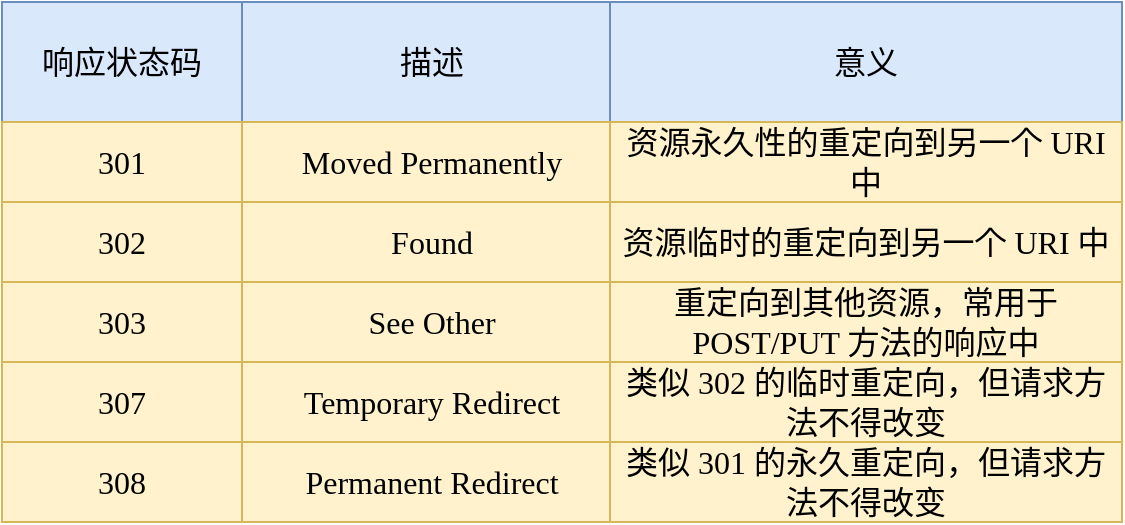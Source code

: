 <mxfile version="14.4.0" type="github">
  <diagram id="Aa-ynSinehAqvtTTWTuL" name="第 1 页">
    <mxGraphModel dx="830" dy="541" grid="1" gridSize="10" guides="1" tooltips="1" connect="1" arrows="1" fold="1" page="1" pageScale="1" pageWidth="827" pageHeight="1169" math="0" shadow="0">
      <root>
        <mxCell id="0" />
        <mxCell id="1" parent="0" />
        <mxCell id="v3veHn6MYHzDtGuoauzr-1" value="响应状态码" style="rounded=0;whiteSpace=wrap;fontSize=16;fontFamily=Times New Roman;html=1;fillColor=#dae8fc;strokeColor=#6c8ebf;" vertex="1" parent="1">
          <mxGeometry x="110" y="110" width="120" height="60" as="geometry" />
        </mxCell>
        <mxCell id="v3veHn6MYHzDtGuoauzr-2" value="描述" style="rounded=0;whiteSpace=wrap;fontSize=16;fontFamily=Times New Roman;html=1;fillColor=#dae8fc;strokeColor=#6c8ebf;" vertex="1" parent="1">
          <mxGeometry x="230" y="110" width="190" height="60" as="geometry" />
        </mxCell>
        <mxCell id="v3veHn6MYHzDtGuoauzr-3" value="意义" style="rounded=0;whiteSpace=wrap;fontSize=16;fontFamily=Times New Roman;html=1;fillColor=#dae8fc;strokeColor=#6c8ebf;" vertex="1" parent="1">
          <mxGeometry x="414" y="110" width="256" height="60" as="geometry" />
        </mxCell>
        <mxCell id="v3veHn6MYHzDtGuoauzr-4" value="301" style="rounded=0;whiteSpace=wrap;fontSize=16;fontFamily=Times New Roman;html=1;fillColor=#fff2cc;strokeColor=#d6b656;" vertex="1" parent="1">
          <mxGeometry x="110" y="170" width="120" height="40" as="geometry" />
        </mxCell>
        <mxCell id="v3veHn6MYHzDtGuoauzr-6" value="302" style="rounded=0;whiteSpace=wrap;fontSize=16;fontFamily=Times New Roman;html=1;fillColor=#fff2cc;strokeColor=#d6b656;" vertex="1" parent="1">
          <mxGeometry x="110" y="210" width="120" height="40" as="geometry" />
        </mxCell>
        <mxCell id="v3veHn6MYHzDtGuoauzr-7" value="303" style="rounded=0;whiteSpace=wrap;fontSize=16;fontFamily=Times New Roman;html=1;fillColor=#fff2cc;strokeColor=#d6b656;" vertex="1" parent="1">
          <mxGeometry x="110" y="250" width="120" height="40" as="geometry" />
        </mxCell>
        <mxCell id="v3veHn6MYHzDtGuoauzr-8" value="307" style="rounded=0;whiteSpace=wrap;fontSize=16;fontFamily=Times New Roman;html=1;fillColor=#fff2cc;strokeColor=#d6b656;" vertex="1" parent="1">
          <mxGeometry x="110" y="290" width="120" height="40" as="geometry" />
        </mxCell>
        <mxCell id="v3veHn6MYHzDtGuoauzr-9" value="308" style="rounded=0;whiteSpace=wrap;fontSize=16;fontFamily=Times New Roman;html=1;fillColor=#fff2cc;strokeColor=#d6b656;" vertex="1" parent="1">
          <mxGeometry x="110" y="330" width="120" height="40" as="geometry" />
        </mxCell>
        <mxCell id="v3veHn6MYHzDtGuoauzr-10" value="Moved Permanently" style="rounded=0;whiteSpace=wrap;fontSize=16;fontFamily=Times New Roman;html=1;fillColor=#fff2cc;strokeColor=#d6b656;" vertex="1" parent="1">
          <mxGeometry x="230" y="170" width="190" height="40" as="geometry" />
        </mxCell>
        <mxCell id="v3veHn6MYHzDtGuoauzr-11" value="Found" style="rounded=0;whiteSpace=wrap;fontSize=16;fontFamily=Times New Roman;html=1;fillColor=#fff2cc;strokeColor=#d6b656;" vertex="1" parent="1">
          <mxGeometry x="230" y="210" width="190" height="40" as="geometry" />
        </mxCell>
        <mxCell id="v3veHn6MYHzDtGuoauzr-12" value="See Other" style="rounded=0;whiteSpace=wrap;fontSize=16;fontFamily=Times New Roman;html=1;fillColor=#fff2cc;strokeColor=#d6b656;" vertex="1" parent="1">
          <mxGeometry x="230" y="250" width="190" height="40" as="geometry" />
        </mxCell>
        <mxCell id="v3veHn6MYHzDtGuoauzr-13" value="Temporary Redirect" style="rounded=0;whiteSpace=wrap;fontSize=16;fontFamily=Times New Roman;html=1;fillColor=#fff2cc;strokeColor=#d6b656;" vertex="1" parent="1">
          <mxGeometry x="230" y="290" width="190" height="40" as="geometry" />
        </mxCell>
        <mxCell id="v3veHn6MYHzDtGuoauzr-14" value="Permanent Redirect" style="rounded=0;whiteSpace=wrap;fontSize=16;fontFamily=Times New Roman;fontStyle=0;html=1;fillColor=#fff2cc;strokeColor=#d6b656;" vertex="1" parent="1">
          <mxGeometry x="230" y="330" width="190" height="40" as="geometry" />
        </mxCell>
        <mxCell id="v3veHn6MYHzDtGuoauzr-15" value="资源永久性的重定向到另一个 URI 中" style="rounded=0;whiteSpace=wrap;fontSize=16;fontFamily=Times New Roman;html=1;fillColor=#fff2cc;strokeColor=#d6b656;" vertex="1" parent="1">
          <mxGeometry x="414" y="170" width="256" height="40" as="geometry" />
        </mxCell>
        <mxCell id="v3veHn6MYHzDtGuoauzr-16" value="资源临时的重定向到另一个 URI 中" style="rounded=0;whiteSpace=wrap;fontSize=16;fontFamily=Times New Roman;html=1;fillColor=#fff2cc;strokeColor=#d6b656;" vertex="1" parent="1">
          <mxGeometry x="414" y="210" width="256" height="40" as="geometry" />
        </mxCell>
        <mxCell id="v3veHn6MYHzDtGuoauzr-17" value="重定向到其他资源，常用于 POST/PUT 方法的响应中" style="rounded=0;whiteSpace=wrap;fontSize=16;fontFamily=Times New Roman;html=1;fillColor=#fff2cc;strokeColor=#d6b656;" vertex="1" parent="1">
          <mxGeometry x="414" y="250" width="256" height="40" as="geometry" />
        </mxCell>
        <mxCell id="v3veHn6MYHzDtGuoauzr-18" value="类似 302 的临时重定向，但请求方法不得改变" style="rounded=0;whiteSpace=wrap;fontSize=16;fontFamily=Times New Roman;html=1;fillColor=#fff2cc;strokeColor=#d6b656;" vertex="1" parent="1">
          <mxGeometry x="414" y="290" width="256" height="40" as="geometry" />
        </mxCell>
        <mxCell id="v3veHn6MYHzDtGuoauzr-19" value="类似 301 的永久重定向，但请求方法不得改变" style="rounded=0;whiteSpace=wrap;fontSize=16;fontFamily=Times New Roman;html=1;fillColor=#fff2cc;strokeColor=#d6b656;" vertex="1" parent="1">
          <mxGeometry x="414" y="330" width="256" height="40" as="geometry" />
        </mxCell>
      </root>
    </mxGraphModel>
  </diagram>
</mxfile>
